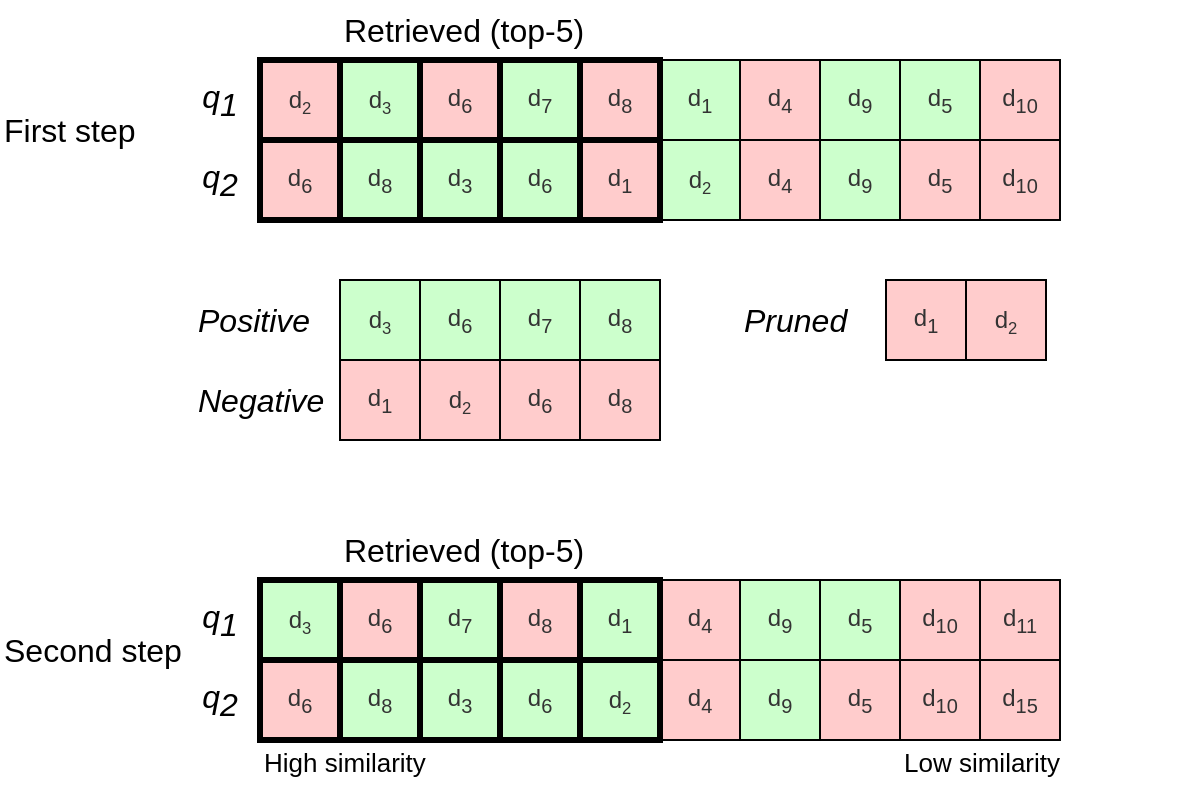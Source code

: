 <mxfile>
    <diagram id="K32_DQX-Kb6B-GyKlfop" name="Page-1">
        <mxGraphModel dx="1955" dy="830" grid="1" gridSize="10" guides="1" tooltips="1" connect="1" arrows="1" fold="1" page="1" pageScale="1" pageWidth="827" pageHeight="1169" background="#FFFFFF" math="0" shadow="0">
            <root>
                <mxCell id="0"/>
                <mxCell id="1" parent="0"/>
                <mxCell id="2" value="d&lt;sub&gt;1&lt;/sub&gt;" style="rounded=0;whiteSpace=wrap;html=1;fillColor=#CCFFCC;strokeColor=#000000;fontColor=#333333;" parent="1" vertex="1">
                    <mxGeometry x="320" y="320" width="40" height="40" as="geometry"/>
                </mxCell>
                <mxCell id="3" value="d&lt;span style=&quot;font-size: 10px&quot;&gt;&lt;sub&gt;2&lt;/sub&gt;&lt;/span&gt;" style="rounded=0;whiteSpace=wrap;html=1;fillColor=#FFCCCC;strokeColor=#000000;strokeWidth=3;fontColor=#333333;" parent="1" vertex="1">
                    <mxGeometry x="120" y="320" width="40" height="40" as="geometry"/>
                </mxCell>
                <mxCell id="5" value="d&lt;sub&gt;4&lt;/sub&gt;" style="rounded=0;whiteSpace=wrap;html=1;fillColor=#FFCCCC;fontColor=#333333;strokeColor=#030303;" parent="1" vertex="1">
                    <mxGeometry x="360" y="320" width="40" height="40" as="geometry"/>
                </mxCell>
                <mxCell id="6" value="d&lt;sub&gt;5&lt;/sub&gt;" style="rounded=0;whiteSpace=wrap;html=1;fillColor=#CCFFCC;fontColor=#333333;strokeColor=#030303;" parent="1" vertex="1">
                    <mxGeometry x="440" y="320" width="40" height="40" as="geometry"/>
                </mxCell>
                <mxCell id="10" value="d&lt;sub&gt;9&lt;/sub&gt;" style="rounded=0;whiteSpace=wrap;html=1;fillColor=#CCFFCC;strokeColor=#000000;fontColor=#333333;" parent="1" vertex="1">
                    <mxGeometry x="400" y="320" width="40" height="40" as="geometry"/>
                </mxCell>
                <mxCell id="11" value="d&lt;sub&gt;10&lt;/sub&gt;" style="rounded=0;whiteSpace=wrap;html=1;fillColor=#FFCCCC;fontColor=#333333;strokeColor=#030303;" parent="1" vertex="1">
                    <mxGeometry x="480" y="320" width="40" height="40" as="geometry"/>
                </mxCell>
                <mxCell id="4" value="d&lt;span style=&quot;font-size: 10px&quot;&gt;&lt;sub&gt;3&lt;/sub&gt;&lt;/span&gt;" style="rounded=0;whiteSpace=wrap;html=1;fillColor=#CCFFCC;strokeColor=#000000;strokeWidth=3;fontColor=#333333;" parent="1" vertex="1">
                    <mxGeometry x="160" y="320" width="40" height="40" as="geometry"/>
                </mxCell>
                <mxCell id="7" value="d&lt;sub&gt;6&lt;/sub&gt;" style="rounded=0;whiteSpace=wrap;html=1;fillColor=#FFCCCC;fontColor=#333333;strokeColor=#000000;strokeWidth=3;" parent="1" vertex="1">
                    <mxGeometry x="200" y="320" width="40" height="40" as="geometry"/>
                </mxCell>
                <mxCell id="8" value="d&lt;sub&gt;7&lt;/sub&gt;" style="rounded=0;whiteSpace=wrap;html=1;fillColor=#CCFFCC;strokeColor=#000000;strokeWidth=3;fontColor=#333333;" parent="1" vertex="1">
                    <mxGeometry x="240" y="320" width="40" height="40" as="geometry"/>
                </mxCell>
                <mxCell id="9" value="d&lt;sub&gt;8&lt;/sub&gt;" style="rounded=0;whiteSpace=wrap;html=1;fillColor=#FFCCCC;fontColor=#333333;strokeColor=#000000;strokeWidth=3;" parent="1" vertex="1">
                    <mxGeometry x="280" y="320" width="40" height="40" as="geometry"/>
                </mxCell>
                <mxCell id="13" value="d&lt;span style=&quot;font-size: 10px&quot;&gt;&lt;sub&gt;2&lt;/sub&gt;&lt;/span&gt;" style="rounded=0;whiteSpace=wrap;html=1;fillColor=#CCFFCC;strokeColor=#000000;strokeWidth=1;fontColor=#333333;" parent="1" vertex="1">
                    <mxGeometry x="320" y="360" width="40" height="40" as="geometry"/>
                </mxCell>
                <mxCell id="14" value="d&lt;sub&gt;4&lt;/sub&gt;" style="rounded=0;whiteSpace=wrap;html=1;fillColor=#FFCCCC;fontColor=#333333;strokeColor=#030303;" parent="1" vertex="1">
                    <mxGeometry x="360" y="360" width="40" height="40" as="geometry"/>
                </mxCell>
                <mxCell id="15" value="d&lt;sub&gt;5&lt;/sub&gt;" style="rounded=0;whiteSpace=wrap;html=1;fillColor=#FFCCCC;fontColor=#333333;strokeColor=#030303;" parent="1" vertex="1">
                    <mxGeometry x="440" y="360" width="40" height="40" as="geometry"/>
                </mxCell>
                <mxCell id="16" value="d&lt;sub&gt;9&lt;/sub&gt;" style="rounded=0;whiteSpace=wrap;html=1;fillColor=#CCFFCC;strokeColor=#000000;fontColor=#333333;" parent="1" vertex="1">
                    <mxGeometry x="400" y="360" width="40" height="40" as="geometry"/>
                </mxCell>
                <mxCell id="17" value="d&lt;sub&gt;10&lt;/sub&gt;" style="rounded=0;whiteSpace=wrap;html=1;fillColor=#FFCCCC;fontColor=#333333;strokeColor=#030303;" parent="1" vertex="1">
                    <mxGeometry x="480" y="360" width="40" height="40" as="geometry"/>
                </mxCell>
                <mxCell id="18" value="d&lt;sub&gt;3&lt;/sub&gt;" style="rounded=0;whiteSpace=wrap;html=1;fillColor=#CCFFCC;strokeColor=#000000;strokeWidth=3;fontColor=#333333;" parent="1" vertex="1">
                    <mxGeometry x="200" y="360" width="40" height="40" as="geometry"/>
                </mxCell>
                <mxCell id="19" value="d&lt;sub&gt;6&lt;/sub&gt;" style="rounded=0;whiteSpace=wrap;html=1;fillColor=#FFCCCC;fontColor=#333333;strokeColor=#000000;strokeWidth=3;" parent="1" vertex="1">
                    <mxGeometry x="120" y="360" width="40" height="40" as="geometry"/>
                </mxCell>
                <mxCell id="20" value="d&lt;sub&gt;6&lt;/sub&gt;" style="rounded=0;whiteSpace=wrap;html=1;fillColor=#CCFFCC;strokeColor=#000000;strokeWidth=3;fontColor=#333333;" parent="1" vertex="1">
                    <mxGeometry x="240" y="360" width="40" height="40" as="geometry"/>
                </mxCell>
                <mxCell id="21" value="d&lt;sub&gt;8&lt;/sub&gt;" style="rounded=0;whiteSpace=wrap;html=1;fillColor=#CCFFCC;fontColor=#333333;strokeColor=#000000;strokeWidth=3;" parent="1" vertex="1">
                    <mxGeometry x="160" y="360" width="40" height="40" as="geometry"/>
                </mxCell>
                <mxCell id="12" value="d&lt;sub&gt;1&lt;/sub&gt;" style="rounded=0;whiteSpace=wrap;html=1;fillColor=#FFCCCC;strokeColor=#000000;fontColor=#333333;strokeWidth=3;" parent="1" vertex="1">
                    <mxGeometry x="280" y="360" width="40" height="40" as="geometry"/>
                </mxCell>
                <mxCell id="22" value="d&lt;span style=&quot;font-size: 10px&quot;&gt;&lt;sub&gt;3&lt;/sub&gt;&lt;/span&gt;" style="rounded=0;whiteSpace=wrap;html=1;fillColor=#CCFFCC;strokeColor=#000000;strokeWidth=1;fontColor=#333333;" parent="1" vertex="1">
                    <mxGeometry x="160" y="430" width="40" height="40" as="geometry"/>
                </mxCell>
                <mxCell id="23" value="d&lt;sub&gt;7&lt;/sub&gt;" style="rounded=0;whiteSpace=wrap;html=1;fillColor=#CCFFCC;strokeColor=#000000;strokeWidth=1;fontColor=#333333;" parent="1" vertex="1">
                    <mxGeometry x="240" y="430" width="40" height="40" as="geometry"/>
                </mxCell>
                <mxCell id="24" value="d&lt;span style=&quot;font-size: 10px&quot;&gt;&lt;sub&gt;2&lt;/sub&gt;&lt;/span&gt;" style="rounded=0;whiteSpace=wrap;html=1;fillColor=#FFCCCC;strokeColor=#000000;strokeWidth=1;fontColor=#333333;" parent="1" vertex="1">
                    <mxGeometry x="200" y="470" width="40" height="40" as="geometry"/>
                </mxCell>
                <mxCell id="25" value="d&lt;sub&gt;6&lt;/sub&gt;" style="rounded=0;whiteSpace=wrap;html=1;fillColor=#FFCCCC;fontColor=#333333;strokeColor=#000000;strokeWidth=1;" parent="1" vertex="1">
                    <mxGeometry x="240" y="470" width="40" height="40" as="geometry"/>
                </mxCell>
                <mxCell id="26" value="d&lt;sub&gt;8&lt;/sub&gt;" style="rounded=0;whiteSpace=wrap;html=1;fillColor=#FFCCCC;fontColor=#333333;strokeColor=#000000;strokeWidth=1;" parent="1" vertex="1">
                    <mxGeometry x="280" y="470" width="40" height="40" as="geometry"/>
                </mxCell>
                <mxCell id="28" value="d&lt;sub&gt;1&lt;/sub&gt;" style="rounded=0;whiteSpace=wrap;html=1;fillColor=#FFCCCC;strokeColor=#000000;fontColor=#333333;strokeWidth=1;" parent="1" vertex="1">
                    <mxGeometry x="160" y="470" width="40" height="40" as="geometry"/>
                </mxCell>
                <mxCell id="30" value="d&lt;sub&gt;8&lt;/sub&gt;" style="rounded=0;whiteSpace=wrap;html=1;fillColor=#CCFFCC;fontColor=#333333;strokeColor=#000000;strokeWidth=1;" parent="1" vertex="1">
                    <mxGeometry x="280" y="430" width="40" height="40" as="geometry"/>
                </mxCell>
                <mxCell id="31" value="d&lt;sub&gt;6&lt;/sub&gt;" style="rounded=0;whiteSpace=wrap;html=1;fillColor=#CCFFCC;strokeColor=#000000;strokeWidth=1;fontColor=#333333;" parent="1" vertex="1">
                    <mxGeometry x="200" y="430" width="40" height="40" as="geometry"/>
                </mxCell>
                <mxCell id="32" value="d&lt;span style=&quot;font-size: 10px&quot;&gt;&lt;sub&gt;2&lt;/sub&gt;&lt;/span&gt;" style="rounded=0;whiteSpace=wrap;html=1;fillColor=#FFCCCC;strokeColor=#000000;strokeWidth=1;fontColor=#333333;" parent="1" vertex="1">
                    <mxGeometry x="473" y="430" width="40" height="40" as="geometry"/>
                </mxCell>
                <mxCell id="33" value="d&lt;sub&gt;1&lt;/sub&gt;" style="rounded=0;whiteSpace=wrap;html=1;fillColor=#FFCCCC;strokeColor=#000000;fontColor=#333333;strokeWidth=1;" parent="1" vertex="1">
                    <mxGeometry x="433" y="430" width="40" height="40" as="geometry"/>
                </mxCell>
                <mxCell id="36" value="d&lt;sub&gt;4&lt;/sub&gt;" style="rounded=0;whiteSpace=wrap;html=1;fillColor=#FFCCCC;fontColor=#333333;strokeColor=#030303;" parent="1" vertex="1">
                    <mxGeometry x="320" y="580" width="40" height="40" as="geometry"/>
                </mxCell>
                <mxCell id="37" value="d&lt;sub&gt;5&lt;/sub&gt;" style="rounded=0;whiteSpace=wrap;html=1;fillColor=#CCFFCC;fontColor=#333333;strokeColor=#030303;" parent="1" vertex="1">
                    <mxGeometry x="400" y="580" width="40" height="40" as="geometry"/>
                </mxCell>
                <mxCell id="38" value="d&lt;sub&gt;9&lt;/sub&gt;" style="rounded=0;whiteSpace=wrap;html=1;fillColor=#CCFFCC;strokeColor=#000000;fontColor=#333333;" parent="1" vertex="1">
                    <mxGeometry x="360" y="580" width="40" height="40" as="geometry"/>
                </mxCell>
                <mxCell id="39" value="d&lt;sub&gt;10&lt;/sub&gt;" style="rounded=0;whiteSpace=wrap;html=1;fillColor=#FFCCCC;fontColor=#333333;strokeColor=#030303;" parent="1" vertex="1">
                    <mxGeometry x="440" y="580" width="40" height="40" as="geometry"/>
                </mxCell>
                <mxCell id="40" value="d&lt;span style=&quot;font-size: 10px&quot;&gt;&lt;sub&gt;3&lt;/sub&gt;&lt;/span&gt;" style="rounded=0;whiteSpace=wrap;html=1;fillColor=#CCFFCC;strokeColor=#000000;strokeWidth=3;fontColor=#333333;" parent="1" vertex="1">
                    <mxGeometry x="120" y="580" width="40" height="40" as="geometry"/>
                </mxCell>
                <mxCell id="41" value="d&lt;sub&gt;6&lt;/sub&gt;" style="rounded=0;whiteSpace=wrap;html=1;fillColor=#FFCCCC;fontColor=#333333;strokeColor=#000000;strokeWidth=3;" parent="1" vertex="1">
                    <mxGeometry x="160" y="580" width="40" height="40" as="geometry"/>
                </mxCell>
                <mxCell id="42" value="d&lt;sub&gt;7&lt;/sub&gt;" style="rounded=0;whiteSpace=wrap;html=1;fillColor=#CCFFCC;strokeColor=#000000;strokeWidth=3;fontColor=#333333;" parent="1" vertex="1">
                    <mxGeometry x="200" y="580" width="40" height="40" as="geometry"/>
                </mxCell>
                <mxCell id="43" value="d&lt;sub&gt;8&lt;/sub&gt;" style="rounded=0;whiteSpace=wrap;html=1;fillColor=#FFCCCC;fontColor=#333333;strokeColor=#000000;strokeWidth=3;" parent="1" vertex="1">
                    <mxGeometry x="240" y="580" width="40" height="40" as="geometry"/>
                </mxCell>
                <mxCell id="45" value="d&lt;sub&gt;4&lt;/sub&gt;" style="rounded=0;whiteSpace=wrap;html=1;fillColor=#FFCCCC;fontColor=#333333;strokeColor=#030303;" parent="1" vertex="1">
                    <mxGeometry x="320" y="620" width="40" height="40" as="geometry"/>
                </mxCell>
                <mxCell id="46" value="d&lt;sub&gt;5&lt;/sub&gt;" style="rounded=0;whiteSpace=wrap;html=1;fillColor=#FFCCCC;fontColor=#333333;strokeColor=#030303;" parent="1" vertex="1">
                    <mxGeometry x="400" y="620" width="40" height="40" as="geometry"/>
                </mxCell>
                <mxCell id="47" value="d&lt;sub&gt;9&lt;/sub&gt;" style="rounded=0;whiteSpace=wrap;html=1;fillColor=#CCFFCC;strokeColor=#000000;fontColor=#333333;" parent="1" vertex="1">
                    <mxGeometry x="360" y="620" width="40" height="40" as="geometry"/>
                </mxCell>
                <mxCell id="48" value="d&lt;sub&gt;10&lt;/sub&gt;" style="rounded=0;whiteSpace=wrap;html=1;fillColor=#FFCCCC;fontColor=#333333;strokeColor=#030303;" parent="1" vertex="1">
                    <mxGeometry x="440" y="620" width="40" height="40" as="geometry"/>
                </mxCell>
                <mxCell id="49" value="d&lt;sub&gt;3&lt;/sub&gt;" style="rounded=0;whiteSpace=wrap;html=1;fillColor=#CCFFCC;strokeColor=#000000;strokeWidth=3;fontColor=#333333;" parent="1" vertex="1">
                    <mxGeometry x="200" y="620" width="40" height="40" as="geometry"/>
                </mxCell>
                <mxCell id="50" value="d&lt;sub&gt;6&lt;/sub&gt;" style="rounded=0;whiteSpace=wrap;html=1;fillColor=#FFCCCC;fontColor=#333333;strokeColor=#000000;strokeWidth=3;" parent="1" vertex="1">
                    <mxGeometry x="120" y="620" width="40" height="40" as="geometry"/>
                </mxCell>
                <mxCell id="51" value="d&lt;sub&gt;6&lt;/sub&gt;" style="rounded=0;whiteSpace=wrap;html=1;fillColor=#CCFFCC;strokeColor=#000000;strokeWidth=3;fontColor=#333333;" parent="1" vertex="1">
                    <mxGeometry x="240" y="620" width="40" height="40" as="geometry"/>
                </mxCell>
                <mxCell id="52" value="d&lt;sub&gt;8&lt;/sub&gt;" style="rounded=0;whiteSpace=wrap;html=1;fillColor=#CCFFCC;fontColor=#333333;strokeColor=#000000;strokeWidth=3;" parent="1" vertex="1">
                    <mxGeometry x="160" y="620" width="40" height="40" as="geometry"/>
                </mxCell>
                <mxCell id="54" value="d&lt;sub&gt;11&lt;/sub&gt;" style="rounded=0;whiteSpace=wrap;html=1;fillColor=#FFCCCC;fontColor=#333333;strokeColor=#030303;" parent="1" vertex="1">
                    <mxGeometry x="480" y="580" width="40" height="40" as="geometry"/>
                </mxCell>
                <mxCell id="55" value="d&lt;sub&gt;15&lt;/sub&gt;" style="rounded=0;whiteSpace=wrap;html=1;fillColor=#FFCCCC;fontColor=#333333;strokeColor=#030303;" parent="1" vertex="1">
                    <mxGeometry x="480" y="620" width="40" height="40" as="geometry"/>
                </mxCell>
                <mxCell id="34" value="d&lt;sub&gt;1&lt;/sub&gt;" style="rounded=0;whiteSpace=wrap;html=1;fillColor=#CCFFCC;strokeColor=#000000;fontColor=#333333;strokeWidth=3;" parent="1" vertex="1">
                    <mxGeometry x="280" y="580" width="40" height="40" as="geometry"/>
                </mxCell>
                <mxCell id="44" value="d&lt;span style=&quot;font-size: 10px&quot;&gt;&lt;sub&gt;2&lt;/sub&gt;&lt;/span&gt;" style="rounded=0;whiteSpace=wrap;html=1;fillColor=#CCFFCC;strokeColor=#000000;strokeWidth=3;fontColor=#333333;" parent="1" vertex="1">
                    <mxGeometry x="280" y="620" width="40" height="40" as="geometry"/>
                </mxCell>
                <mxCell id="58" value="&lt;span&gt;q&lt;sub style=&quot;font-size: 16px&quot;&gt;1&lt;/sub&gt;&lt;/span&gt;" style="text;html=1;align=center;verticalAlign=middle;whiteSpace=wrap;rounded=0;fontColor=#000000;fontSize=16;fontStyle=2" parent="1" vertex="1">
                    <mxGeometry x="70" y="325" width="60" height="30" as="geometry"/>
                </mxCell>
                <mxCell id="59" value="&lt;span&gt;q&lt;sub style=&quot;font-size: 16px&quot;&gt;2&lt;/sub&gt;&lt;/span&gt;" style="text;html=1;align=center;verticalAlign=middle;whiteSpace=wrap;rounded=0;fontColor=#000000;fontSize=16;fontStyle=2" parent="1" vertex="1">
                    <mxGeometry x="70" y="365" width="60" height="30" as="geometry"/>
                </mxCell>
                <mxCell id="60" value="q&lt;sub style=&quot;font-size: 16px;&quot;&gt;2&lt;/sub&gt;" style="text;html=1;align=center;verticalAlign=middle;whiteSpace=wrap;rounded=0;fontColor=#000000;fontSize=16;fontStyle=2" parent="1" vertex="1">
                    <mxGeometry x="70" y="625" width="60" height="30" as="geometry"/>
                </mxCell>
                <mxCell id="61" value="&lt;span&gt;q&lt;sub style=&quot;font-size: 16px&quot;&gt;1&lt;/sub&gt;&lt;/span&gt;" style="text;html=1;align=center;verticalAlign=middle;whiteSpace=wrap;rounded=0;fontColor=#000000;fontSize=16;fontStyle=2" parent="1" vertex="1">
                    <mxGeometry x="70" y="585" width="60" height="30" as="geometry"/>
                </mxCell>
                <mxCell id="62" value="&lt;span&gt;Positive&lt;/span&gt;" style="text;html=1;align=left;verticalAlign=middle;whiteSpace=wrap;rounded=0;fontColor=#000000;fontSize=16;fontStyle=2" parent="1" vertex="1">
                    <mxGeometry x="87" y="435" width="60" height="30" as="geometry"/>
                </mxCell>
                <mxCell id="63" value="&lt;span&gt;Negative&lt;/span&gt;" style="text;html=1;align=left;verticalAlign=middle;whiteSpace=wrap;rounded=0;fontColor=#000000;fontSize=16;fontStyle=2" parent="1" vertex="1">
                    <mxGeometry x="87" y="475" width="60" height="30" as="geometry"/>
                </mxCell>
                <mxCell id="64" value="&lt;span&gt;Pruned&lt;/span&gt;" style="text;html=1;align=left;verticalAlign=middle;whiteSpace=wrap;rounded=0;fontColor=#000000;fontSize=16;fontStyle=2" parent="1" vertex="1">
                    <mxGeometry x="360" y="435" width="60" height="30" as="geometry"/>
                </mxCell>
                <mxCell id="65" value="Retrieved (top-5)" style="text;html=1;align=left;verticalAlign=middle;whiteSpace=wrap;rounded=0;fontColor=#000000;fontSize=16;" parent="1" vertex="1">
                    <mxGeometry x="160" y="290" width="130" height="30" as="geometry"/>
                </mxCell>
                <mxCell id="66" value="First step" style="text;html=1;align=left;verticalAlign=middle;whiteSpace=wrap;rounded=0;fontColor=#000000;fontSize=16;" parent="1" vertex="1">
                    <mxGeometry x="-10" y="340" width="130" height="30" as="geometry"/>
                </mxCell>
                <mxCell id="67" value="Retrieved (top-5)" style="text;html=1;align=left;verticalAlign=middle;whiteSpace=wrap;rounded=0;fontColor=#000000;fontSize=16;" parent="1" vertex="1">
                    <mxGeometry x="160" y="550" width="130" height="30" as="geometry"/>
                </mxCell>
                <mxCell id="68" value="Second step" style="text;html=1;align=left;verticalAlign=middle;whiteSpace=wrap;rounded=0;fontColor=#000000;fontSize=16;" parent="1" vertex="1">
                    <mxGeometry x="-10" y="600" width="130" height="30" as="geometry"/>
                </mxCell>
                <mxCell id="70" value="&lt;font style=&quot;font-size: 13px;&quot;&gt;Low similarity&lt;/font&gt;" style="text;html=1;align=left;verticalAlign=middle;whiteSpace=wrap;rounded=0;fontColor=#000000;fontSize=13;" parent="1" vertex="1">
                    <mxGeometry x="440" y="656" width="140" height="30" as="geometry"/>
                </mxCell>
                <mxCell id="71" value="&lt;font style=&quot;font-size: 13px;&quot;&gt;High similarity&lt;/font&gt;" style="text;html=1;align=left;verticalAlign=middle;whiteSpace=wrap;rounded=0;fontColor=#000000;fontSize=13;" parent="1" vertex="1">
                    <mxGeometry x="120" y="656" width="120" height="30" as="geometry"/>
                </mxCell>
            </root>
        </mxGraphModel>
    </diagram>
</mxfile>